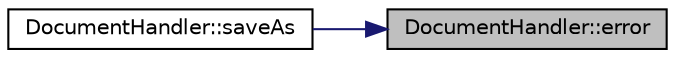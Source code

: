 digraph "DocumentHandler::error"
{
 // INTERACTIVE_SVG=YES
 // LATEX_PDF_SIZE
  edge [fontname="Helvetica",fontsize="10",labelfontname="Helvetica",labelfontsize="10"];
  node [fontname="Helvetica",fontsize="10",shape=record];
  rankdir="RL";
  Node32 [label="DocumentHandler::error",height=0.2,width=0.4,color="black", fillcolor="grey75", style="filled", fontcolor="black",tooltip=" "];
  Node32 -> Node33 [dir="back",color="midnightblue",fontsize="10",style="solid",fontname="Helvetica"];
  Node33 [label="DocumentHandler::saveAs",height=0.2,width=0.4,color="black", fillcolor="white", style="filled",URL="$class_document_handler.html#ad6af1e8ccdaecb0bb37d35cc0c5193c9",tooltip=" "];
}
